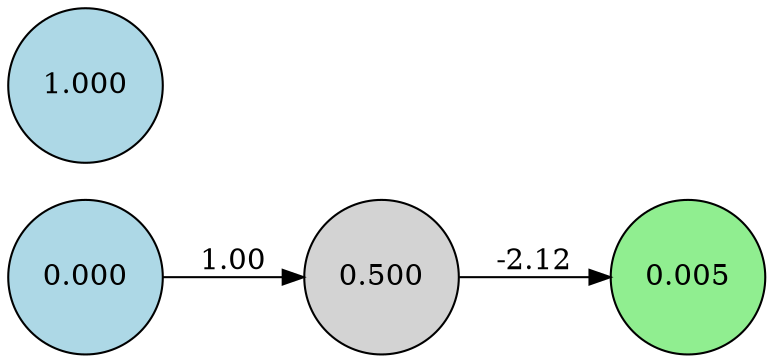 digraph neat {
  rankdir=LR;
  node [shape=circle];
  node0 [label="0.000", style=filled, fillcolor=lightblue];
  node1 [label="1.000", style=filled, fillcolor=lightblue];
  node45 [label="0.005", style=filled, fillcolor=lightgreen];
  node197 [label="0.500", style=filled, fillcolor=lightgray];
  node0 -> node197 [label="1.00"];
  node197 -> node45 [label="-2.12"];
}
